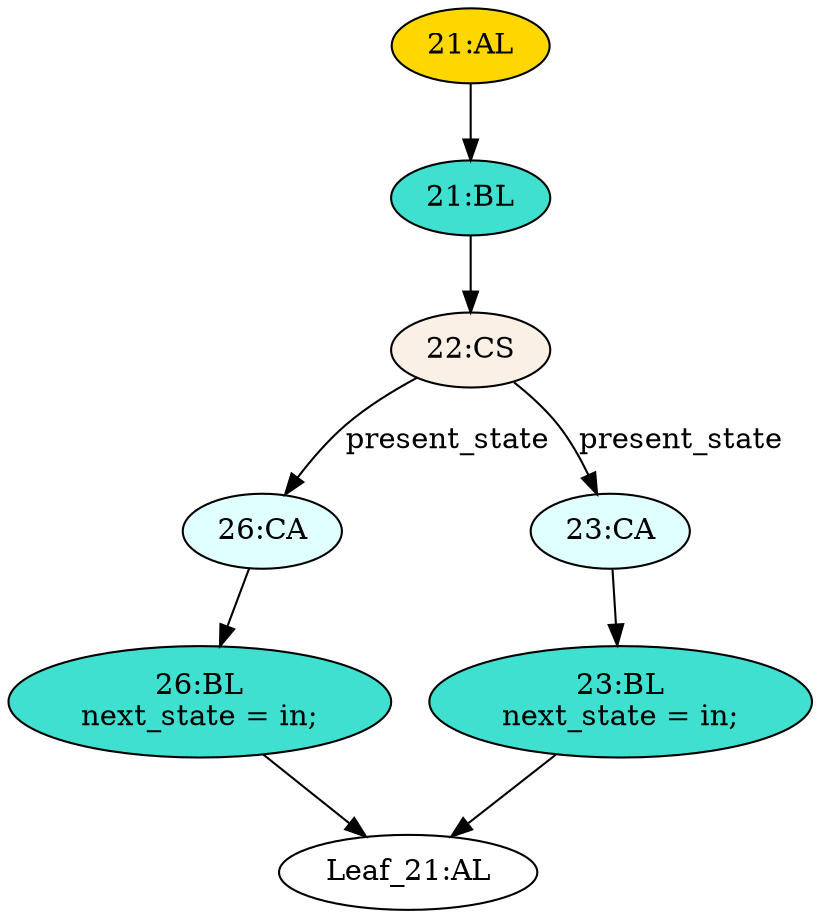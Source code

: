 strict digraph "" {
	node [label="\N"];
	"26:CA"	[ast="<pyverilog.vparser.ast.Case object at 0x7fbcb48e7350>",
		fillcolor=lightcyan,
		label="26:CA",
		statements="[]",
		style=filled,
		typ=Case];
	"26:BL"	[ast="<pyverilog.vparser.ast.Block object at 0x7fbcb48e73d0>",
		fillcolor=turquoise,
		label="26:BL
next_state = in;",
		statements="[<pyverilog.vparser.ast.BlockingSubstitution object at 0x7fbcb48e7410>]",
		style=filled,
		typ=Block];
	"26:CA" -> "26:BL"	[cond="[]",
		lineno=None];
	"21:BL"	[ast="<pyverilog.vparser.ast.Block object at 0x7fbcb48e7590>",
		fillcolor=turquoise,
		label="21:BL",
		statements="[]",
		style=filled,
		typ=Block];
	"22:CS"	[ast="<pyverilog.vparser.ast.CaseStatement object at 0x7fbcb48e75d0>",
		fillcolor=linen,
		label="22:CS",
		statements="[]",
		style=filled,
		typ=CaseStatement];
	"21:BL" -> "22:CS"	[cond="[]",
		lineno=None];
	"Leaf_21:AL"	[def_var="['next_state']",
		label="Leaf_21:AL"];
	"26:BL" -> "Leaf_21:AL"	[cond="[]",
		lineno=None];
	"21:AL"	[ast="<pyverilog.vparser.ast.Always object at 0x7fbcb48e7990>",
		clk_sens=False,
		fillcolor=gold,
		label="21:AL",
		sens="['present_state', 'in']",
		statements="[]",
		style=filled,
		typ=Always,
		use_var="['present_state', 'in']"];
	"21:AL" -> "21:BL"	[cond="[]",
		lineno=None];
	"23:CA"	[ast="<pyverilog.vparser.ast.Case object at 0x7fbcb48e76d0>",
		fillcolor=lightcyan,
		label="23:CA",
		statements="[]",
		style=filled,
		typ=Case];
	"23:BL"	[ast="<pyverilog.vparser.ast.Block object at 0x7fbcb48e7750>",
		fillcolor=turquoise,
		label="23:BL
next_state = in;",
		statements="[<pyverilog.vparser.ast.BlockingSubstitution object at 0x7fbcb48e7790>]",
		style=filled,
		typ=Block];
	"23:CA" -> "23:BL"	[cond="[]",
		lineno=None];
	"22:CS" -> "26:CA"	[cond="['present_state']",
		label=present_state,
		lineno=22];
	"22:CS" -> "23:CA"	[cond="['present_state']",
		label=present_state,
		lineno=22];
	"23:BL" -> "Leaf_21:AL"	[cond="[]",
		lineno=None];
}
